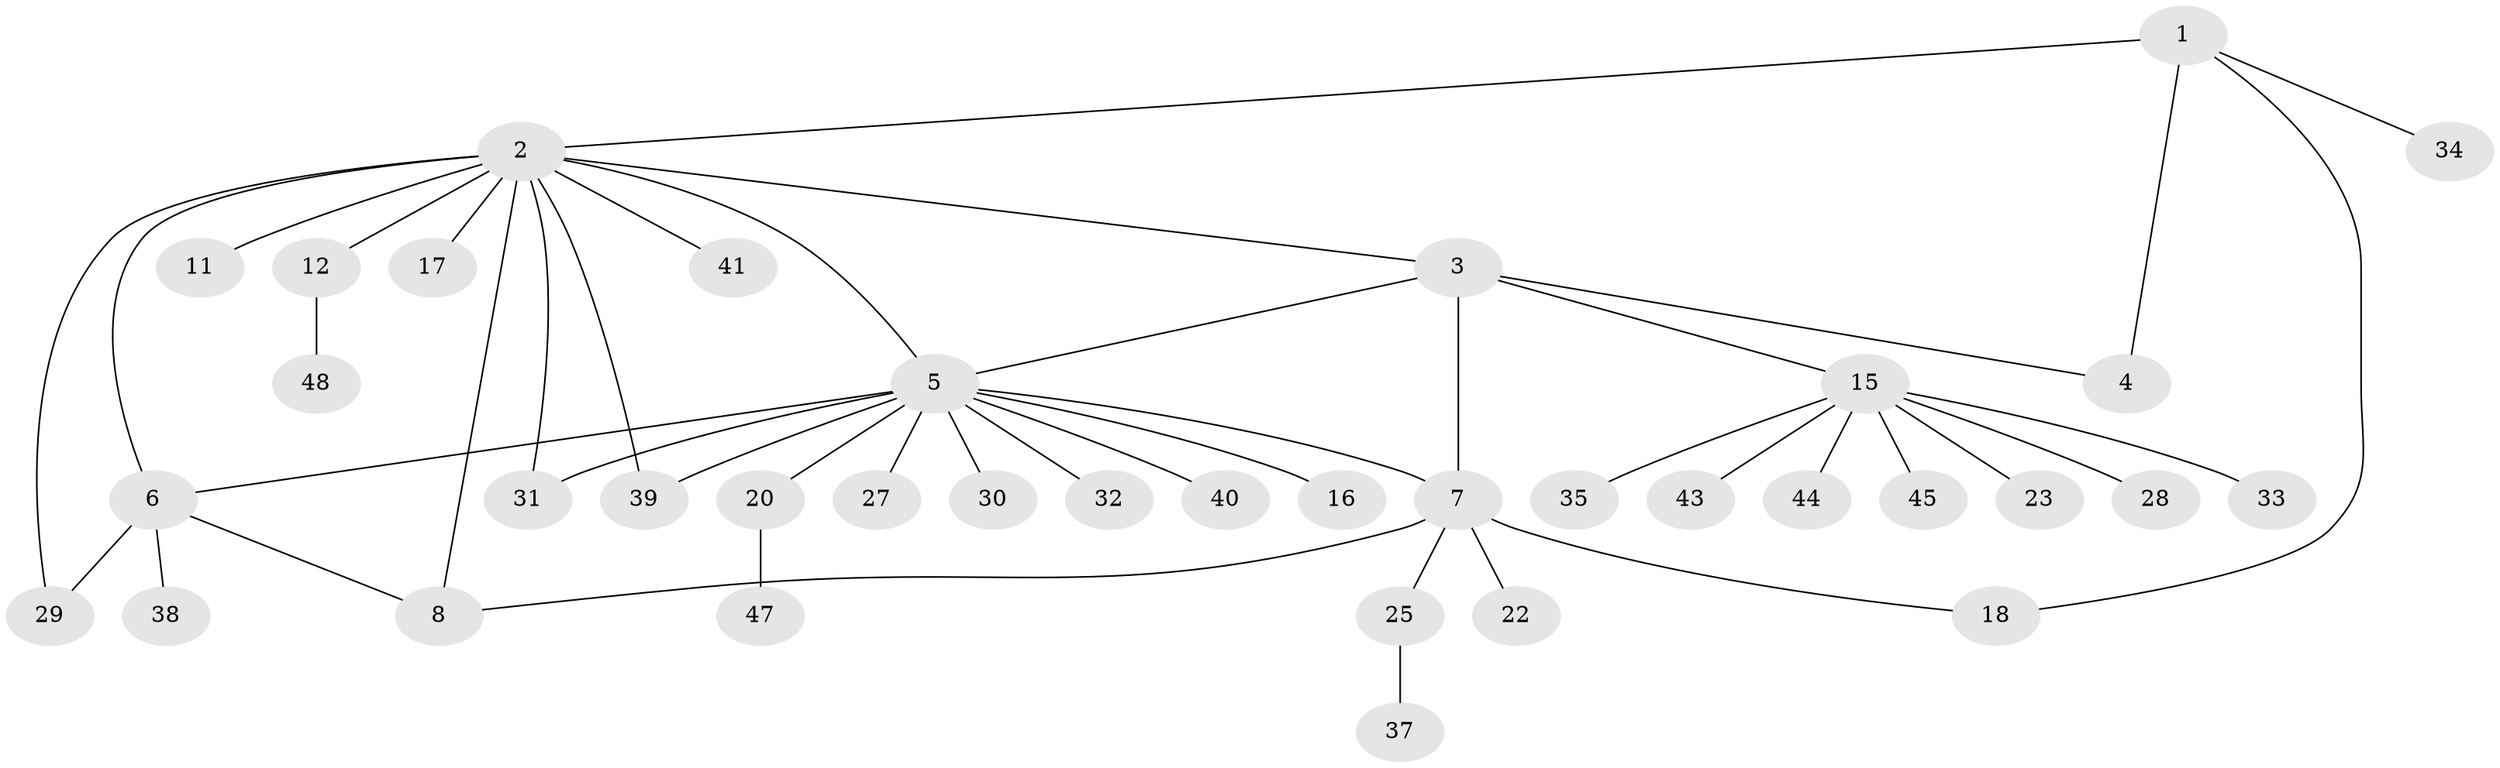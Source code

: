 // original degree distribution, {5: 0.08333333333333333, 7: 0.020833333333333332, 3: 0.08333333333333333, 6: 0.020833333333333332, 4: 0.020833333333333332, 8: 0.041666666666666664, 1: 0.5416666666666666, 9: 0.020833333333333332, 2: 0.16666666666666666}
// Generated by graph-tools (version 1.1) at 2025/11/02/27/25 16:11:34]
// undirected, 37 vertices, 46 edges
graph export_dot {
graph [start="1"]
  node [color=gray90,style=filled];
  1 [super="+36"];
  2 [super="+10"];
  3;
  4 [super="+42"];
  5 [super="+9"];
  6 [super="+24"];
  7 [super="+13"];
  8 [super="+14"];
  11;
  12 [super="+19"];
  15 [super="+46"];
  16;
  17;
  18;
  20 [super="+21"];
  22;
  23;
  25 [super="+26"];
  27;
  28;
  29;
  30;
  31;
  32;
  33;
  34;
  35;
  37;
  38;
  39;
  40;
  41;
  43;
  44;
  45;
  47;
  48;
  1 -- 2;
  1 -- 4;
  1 -- 18;
  1 -- 34;
  2 -- 6 [weight=2];
  2 -- 8;
  2 -- 12;
  2 -- 31;
  2 -- 39;
  2 -- 3;
  2 -- 5;
  2 -- 41;
  2 -- 11;
  2 -- 17;
  2 -- 29;
  3 -- 4;
  3 -- 5;
  3 -- 7;
  3 -- 15;
  5 -- 6;
  5 -- 16;
  5 -- 20;
  5 -- 30;
  5 -- 32;
  5 -- 7;
  5 -- 39;
  5 -- 40;
  5 -- 27;
  5 -- 31;
  6 -- 8;
  6 -- 29;
  6 -- 38;
  7 -- 8;
  7 -- 22;
  7 -- 25;
  7 -- 18;
  12 -- 48;
  15 -- 23;
  15 -- 28;
  15 -- 33;
  15 -- 35;
  15 -- 43;
  15 -- 44;
  15 -- 45;
  20 -- 47;
  25 -- 37;
}
